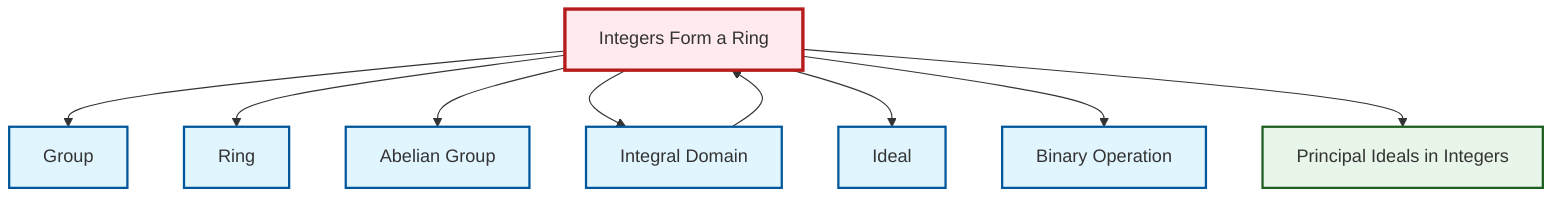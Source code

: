 graph TD
    classDef definition fill:#e1f5fe,stroke:#01579b,stroke-width:2px
    classDef theorem fill:#f3e5f5,stroke:#4a148c,stroke-width:2px
    classDef axiom fill:#fff3e0,stroke:#e65100,stroke-width:2px
    classDef example fill:#e8f5e9,stroke:#1b5e20,stroke-width:2px
    classDef current fill:#ffebee,stroke:#b71c1c,stroke-width:3px
    def-ideal["Ideal"]:::definition
    def-ring["Ring"]:::definition
    def-group["Group"]:::definition
    ex-principal-ideal["Principal Ideals in Integers"]:::example
    ex-integers-ring["Integers Form a Ring"]:::example
    def-abelian-group["Abelian Group"]:::definition
    def-integral-domain["Integral Domain"]:::definition
    def-binary-operation["Binary Operation"]:::definition
    ex-integers-ring --> def-group
    ex-integers-ring --> def-ring
    ex-integers-ring --> def-abelian-group
    ex-integers-ring --> def-integral-domain
    ex-integers-ring --> def-ideal
    ex-integers-ring --> def-binary-operation
    ex-integers-ring --> ex-principal-ideal
    def-integral-domain --> ex-integers-ring
    class ex-integers-ring current